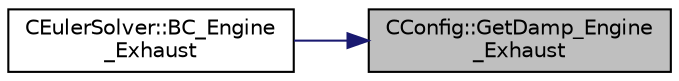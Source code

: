 digraph "CConfig::GetDamp_Engine_Exhaust"
{
 // LATEX_PDF_SIZE
  edge [fontname="Helvetica",fontsize="10",labelfontname="Helvetica",labelfontsize="10"];
  node [fontname="Helvetica",fontsize="10",shape=record];
  rankdir="RL";
  Node1 [label="CConfig::GetDamp_Engine\l_Exhaust",height=0.2,width=0.4,color="black", fillcolor="grey75", style="filled", fontcolor="black",tooltip="Value of the damping factor for the engine exhaust inlet bc."];
  Node1 -> Node2 [dir="back",color="midnightblue",fontsize="10",style="solid",fontname="Helvetica"];
  Node2 [label="CEulerSolver::BC_Engine\l_Exhaust",height=0.2,width=0.4,color="black", fillcolor="white", style="filled",URL="$classCEulerSolver.html#aaed2805cd896b61dd4a3898eb7db96f6",tooltip="Impose the ancelle exhaust boundary condition."];
}
